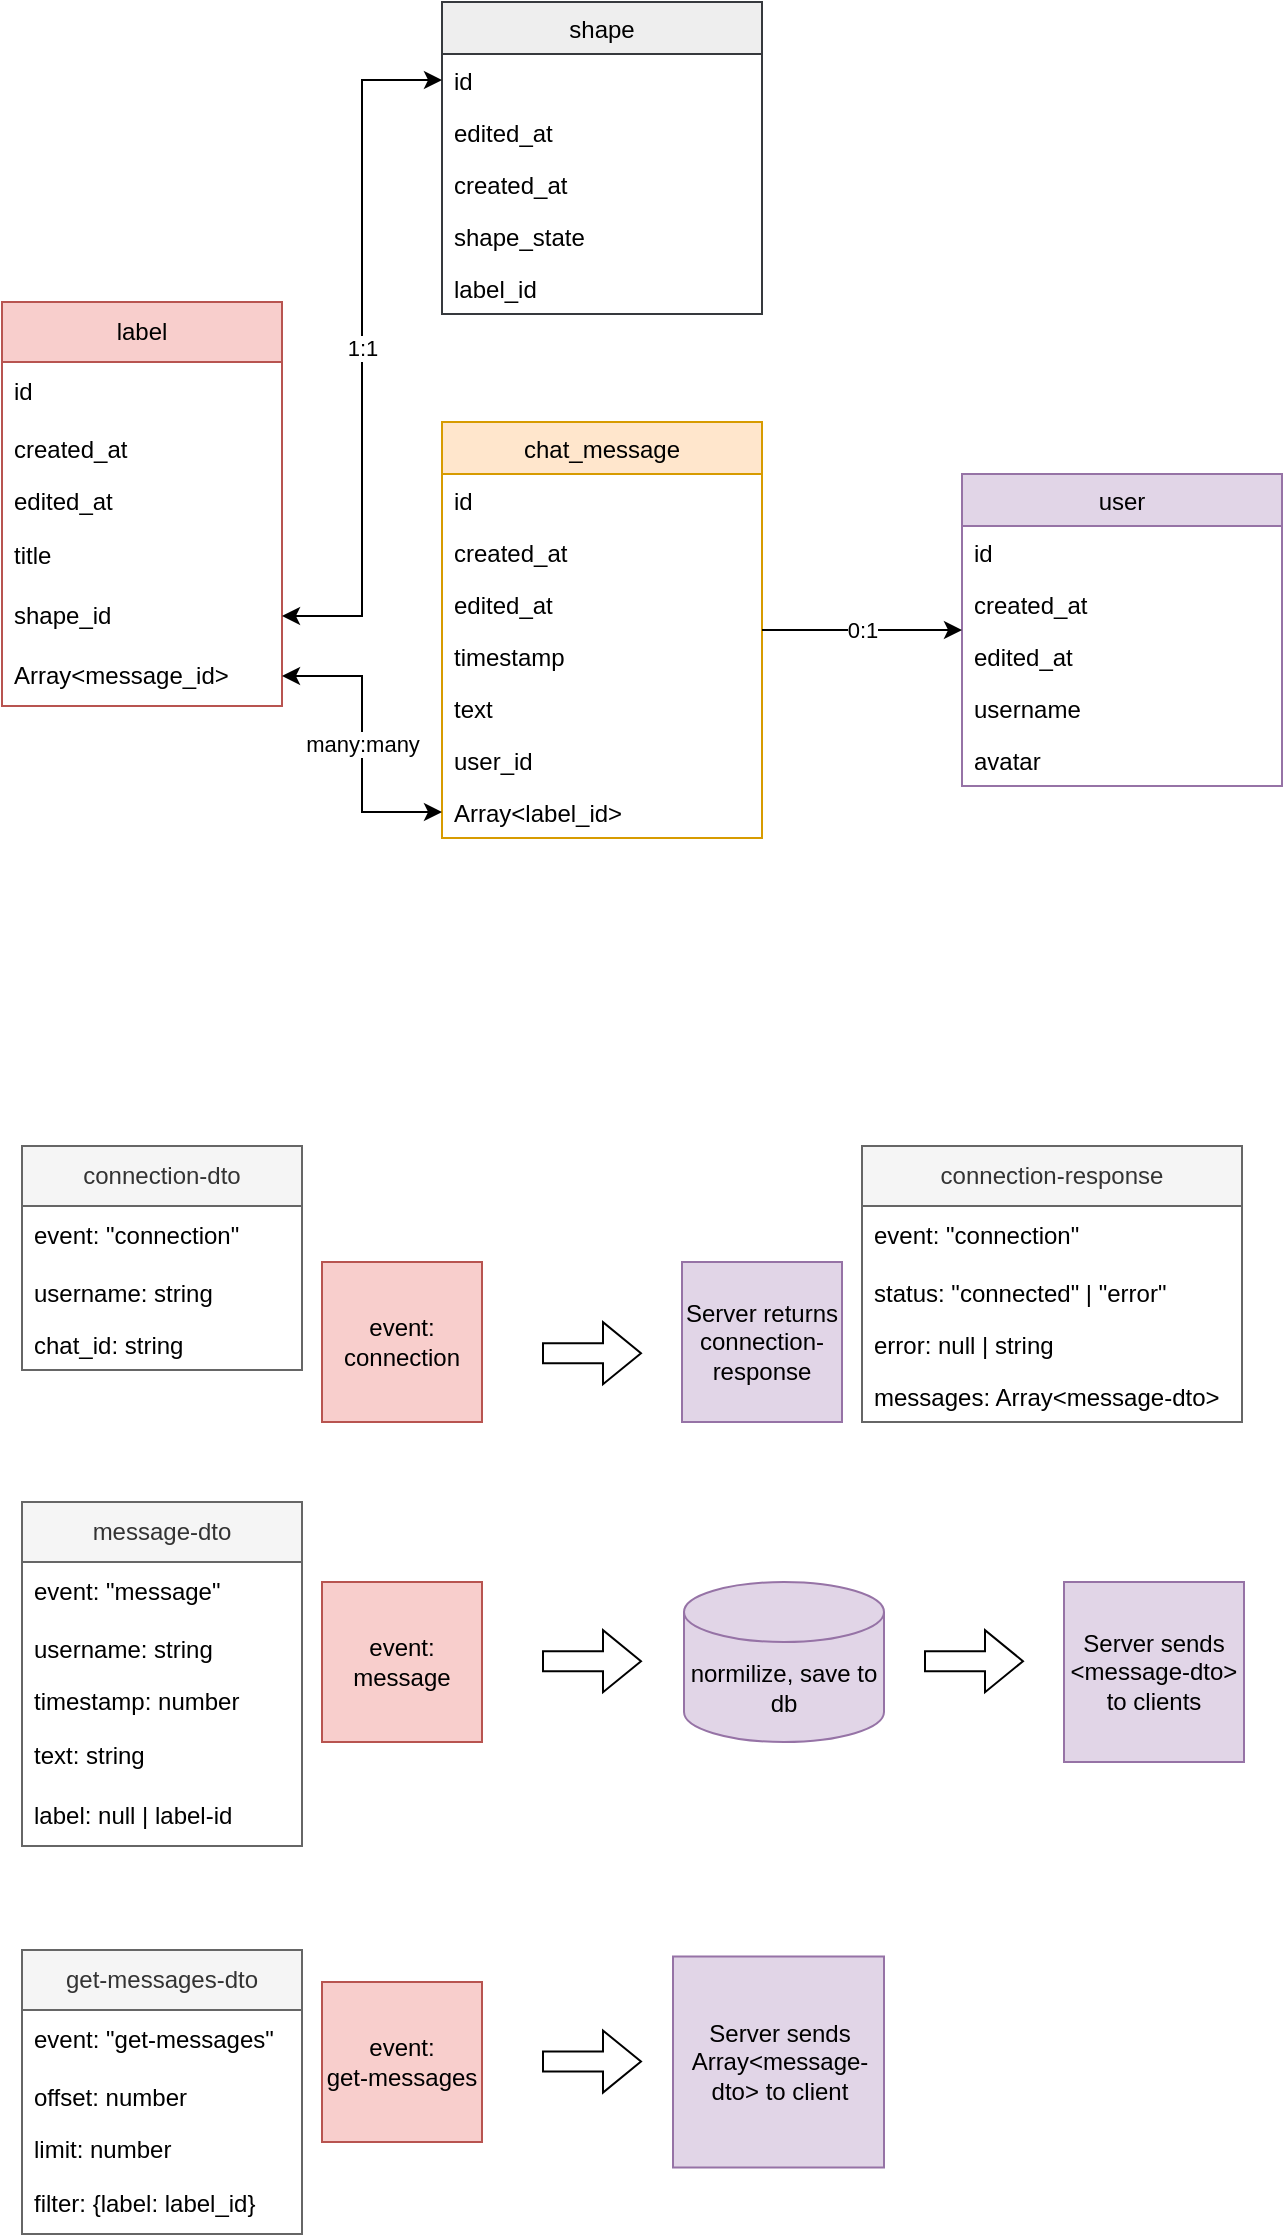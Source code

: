 <mxfile version="21.6.8" type="github">
  <diagram id="C5RBs43oDa-KdzZeNtuy" name="Page-1">
    <mxGraphModel dx="2131" dy="682" grid="1" gridSize="10" guides="1" tooltips="1" connect="1" arrows="1" fold="1" page="1" pageScale="1" pageWidth="827" pageHeight="1169" math="0" shadow="0">
      <root>
        <mxCell id="WIyWlLk6GJQsqaUBKTNV-0" />
        <mxCell id="WIyWlLk6GJQsqaUBKTNV-1" parent="WIyWlLk6GJQsqaUBKTNV-0" />
        <mxCell id="zkfFHV4jXpPFQw0GAbJ--0" value="chat_message" style="swimlane;fontStyle=0;align=center;verticalAlign=top;childLayout=stackLayout;horizontal=1;startSize=26;horizontalStack=0;resizeParent=1;resizeLast=0;collapsible=1;marginBottom=0;rounded=0;shadow=0;strokeWidth=1;fillColor=#ffe6cc;strokeColor=#d79b00;" parent="WIyWlLk6GJQsqaUBKTNV-1" vertex="1">
          <mxGeometry x="150" y="440" width="160" height="208" as="geometry">
            <mxRectangle x="230" y="140" width="160" height="26" as="alternateBounds" />
          </mxGeometry>
        </mxCell>
        <mxCell id="zkfFHV4jXpPFQw0GAbJ--1" value="id" style="text;align=left;verticalAlign=top;spacingLeft=4;spacingRight=4;overflow=hidden;rotatable=0;points=[[0,0.5],[1,0.5]];portConstraint=eastwest;" parent="zkfFHV4jXpPFQw0GAbJ--0" vertex="1">
          <mxGeometry y="26" width="160" height="26" as="geometry" />
        </mxCell>
        <mxCell id="CpKCATdhA_jknNMAmvIk-23" value="created_at" style="text;align=left;verticalAlign=top;spacingLeft=4;spacingRight=4;overflow=hidden;rotatable=0;points=[[0,0.5],[1,0.5]];portConstraint=eastwest;rounded=0;shadow=0;html=0;" parent="zkfFHV4jXpPFQw0GAbJ--0" vertex="1">
          <mxGeometry y="52" width="160" height="26" as="geometry" />
        </mxCell>
        <mxCell id="CpKCATdhA_jknNMAmvIk-24" value="edited_at" style="text;align=left;verticalAlign=top;spacingLeft=4;spacingRight=4;overflow=hidden;rotatable=0;points=[[0,0.5],[1,0.5]];portConstraint=eastwest;rounded=0;shadow=0;html=0;" parent="zkfFHV4jXpPFQw0GAbJ--0" vertex="1">
          <mxGeometry y="78" width="160" height="26" as="geometry" />
        </mxCell>
        <mxCell id="QtKT-6Kx8_GbzRboPZ4R-0" value="timestamp" style="text;align=left;verticalAlign=top;spacingLeft=4;spacingRight=4;overflow=hidden;rotatable=0;points=[[0,0.5],[1,0.5]];portConstraint=eastwest;rounded=0;shadow=0;html=0;" parent="zkfFHV4jXpPFQw0GAbJ--0" vertex="1">
          <mxGeometry y="104" width="160" height="26" as="geometry" />
        </mxCell>
        <mxCell id="zkfFHV4jXpPFQw0GAbJ--3" value="text" style="text;align=left;verticalAlign=top;spacingLeft=4;spacingRight=4;overflow=hidden;rotatable=0;points=[[0,0.5],[1,0.5]];portConstraint=eastwest;rounded=0;shadow=0;html=0;" parent="zkfFHV4jXpPFQw0GAbJ--0" vertex="1">
          <mxGeometry y="130" width="160" height="26" as="geometry" />
        </mxCell>
        <mxCell id="zkfFHV4jXpPFQw0GAbJ--2" value="user_id" style="text;align=left;verticalAlign=top;spacingLeft=4;spacingRight=4;overflow=hidden;rotatable=0;points=[[0,0.5],[1,0.5]];portConstraint=eastwest;rounded=0;shadow=0;html=0;strokeColor=none;fillColor=none;" parent="zkfFHV4jXpPFQw0GAbJ--0" vertex="1">
          <mxGeometry y="156" width="160" height="26" as="geometry" />
        </mxCell>
        <mxCell id="CpKCATdhA_jknNMAmvIk-0" value="Array&lt;label_id&gt;" style="text;align=left;verticalAlign=top;spacingLeft=4;spacingRight=4;overflow=hidden;rotatable=0;points=[[0,0.5],[1,0.5]];portConstraint=eastwest;rounded=0;shadow=0;html=0;fillColor=none;strokeColor=none;" parent="zkfFHV4jXpPFQw0GAbJ--0" vertex="1">
          <mxGeometry y="182" width="160" height="26" as="geometry" />
        </mxCell>
        <mxCell id="zkfFHV4jXpPFQw0GAbJ--17" value="user" style="swimlane;fontStyle=0;align=center;verticalAlign=top;childLayout=stackLayout;horizontal=1;startSize=26;horizontalStack=0;resizeParent=1;resizeLast=0;collapsible=1;marginBottom=0;rounded=0;shadow=0;strokeWidth=1;fillColor=#e1d5e7;strokeColor=#9673a6;" parent="WIyWlLk6GJQsqaUBKTNV-1" vertex="1">
          <mxGeometry x="410" y="466" width="160" height="156" as="geometry">
            <mxRectangle x="550" y="140" width="160" height="26" as="alternateBounds" />
          </mxGeometry>
        </mxCell>
        <mxCell id="zkfFHV4jXpPFQw0GAbJ--18" value="id" style="text;align=left;verticalAlign=top;spacingLeft=4;spacingRight=4;overflow=hidden;rotatable=0;points=[[0,0.5],[1,0.5]];portConstraint=eastwest;strokeColor=none;" parent="zkfFHV4jXpPFQw0GAbJ--17" vertex="1">
          <mxGeometry y="26" width="160" height="26" as="geometry" />
        </mxCell>
        <mxCell id="CpKCATdhA_jknNMAmvIk-27" value="created_at" style="text;align=left;verticalAlign=top;spacingLeft=4;spacingRight=4;overflow=hidden;rotatable=0;points=[[0,0.5],[1,0.5]];portConstraint=eastwest;rounded=0;shadow=0;html=0;" parent="zkfFHV4jXpPFQw0GAbJ--17" vertex="1">
          <mxGeometry y="52" width="160" height="26" as="geometry" />
        </mxCell>
        <mxCell id="CpKCATdhA_jknNMAmvIk-28" value="edited_at" style="text;align=left;verticalAlign=top;spacingLeft=4;spacingRight=4;overflow=hidden;rotatable=0;points=[[0,0.5],[1,0.5]];portConstraint=eastwest;rounded=0;shadow=0;html=0;" parent="zkfFHV4jXpPFQw0GAbJ--17" vertex="1">
          <mxGeometry y="78" width="160" height="26" as="geometry" />
        </mxCell>
        <mxCell id="zkfFHV4jXpPFQw0GAbJ--19" value="username" style="text;align=left;verticalAlign=top;spacingLeft=4;spacingRight=4;overflow=hidden;rotatable=0;points=[[0,0.5],[1,0.5]];portConstraint=eastwest;rounded=0;shadow=0;html=0;" parent="zkfFHV4jXpPFQw0GAbJ--17" vertex="1">
          <mxGeometry y="104" width="160" height="26" as="geometry" />
        </mxCell>
        <mxCell id="zkfFHV4jXpPFQw0GAbJ--20" value="avatar" style="text;align=left;verticalAlign=top;spacingLeft=4;spacingRight=4;overflow=hidden;rotatable=0;points=[[0,0.5],[1,0.5]];portConstraint=eastwest;rounded=0;shadow=0;html=0;" parent="zkfFHV4jXpPFQw0GAbJ--17" vertex="1">
          <mxGeometry y="130" width="160" height="26" as="geometry" />
        </mxCell>
        <mxCell id="CpKCATdhA_jknNMAmvIk-3" value="" style="orthogonalLoop=1;jettySize=auto;html=1;rounded=0;" parent="WIyWlLk6GJQsqaUBKTNV-1" source="zkfFHV4jXpPFQw0GAbJ--0" target="zkfFHV4jXpPFQw0GAbJ--17" edge="1">
          <mxGeometry width="80" relative="1" as="geometry">
            <mxPoint x="330" y="540" as="sourcePoint" />
            <mxPoint x="410" y="540" as="targetPoint" />
          </mxGeometry>
        </mxCell>
        <mxCell id="CpKCATdhA_jknNMAmvIk-5" value="0:1" style="edgeLabel;html=1;align=center;verticalAlign=middle;resizable=0;points=[];" parent="CpKCATdhA_jknNMAmvIk-3" vertex="1" connectable="0">
          <mxGeometry relative="1" as="geometry">
            <mxPoint as="offset" />
          </mxGeometry>
        </mxCell>
        <mxCell id="CpKCATdhA_jknNMAmvIk-6" value="label" style="swimlane;fontStyle=0;childLayout=stackLayout;horizontal=1;startSize=30;horizontalStack=0;resizeParent=1;resizeParentMax=0;resizeLast=0;collapsible=1;marginBottom=0;whiteSpace=wrap;html=1;fillColor=#f8cecc;strokeColor=#b85450;" parent="WIyWlLk6GJQsqaUBKTNV-1" vertex="1">
          <mxGeometry x="-70" y="380" width="140" height="202" as="geometry">
            <mxRectangle x="10" y="160" width="70" height="30" as="alternateBounds" />
          </mxGeometry>
        </mxCell>
        <mxCell id="CpKCATdhA_jknNMAmvIk-7" value="id" style="text;strokeColor=none;fillColor=none;align=left;verticalAlign=middle;spacingLeft=4;spacingRight=4;overflow=hidden;points=[[0,0.5],[1,0.5]];portConstraint=eastwest;rotatable=0;whiteSpace=wrap;html=1;" parent="CpKCATdhA_jknNMAmvIk-6" vertex="1">
          <mxGeometry y="30" width="140" height="30" as="geometry" />
        </mxCell>
        <mxCell id="CpKCATdhA_jknNMAmvIk-25" value="created_at" style="text;align=left;verticalAlign=top;spacingLeft=4;spacingRight=4;overflow=hidden;rotatable=0;points=[[0,0.5],[1,0.5]];portConstraint=eastwest;rounded=0;shadow=0;html=0;" parent="CpKCATdhA_jknNMAmvIk-6" vertex="1">
          <mxGeometry y="60" width="140" height="26" as="geometry" />
        </mxCell>
        <mxCell id="CpKCATdhA_jknNMAmvIk-26" value="edited_at" style="text;align=left;verticalAlign=top;spacingLeft=4;spacingRight=4;overflow=hidden;rotatable=0;points=[[0,0.5],[1,0.5]];portConstraint=eastwest;rounded=0;shadow=0;html=0;" parent="CpKCATdhA_jknNMAmvIk-6" vertex="1">
          <mxGeometry y="86" width="140" height="26" as="geometry" />
        </mxCell>
        <mxCell id="CpKCATdhA_jknNMAmvIk-8" value="title" style="text;strokeColor=none;fillColor=none;align=left;verticalAlign=middle;spacingLeft=4;spacingRight=4;overflow=hidden;points=[[0,0.5],[1,0.5]];portConstraint=eastwest;rotatable=0;whiteSpace=wrap;html=1;" parent="CpKCATdhA_jknNMAmvIk-6" vertex="1">
          <mxGeometry y="112" width="140" height="30" as="geometry" />
        </mxCell>
        <mxCell id="CpKCATdhA_jknNMAmvIk-9" value="shape_id" style="text;strokeColor=none;fillColor=none;align=left;verticalAlign=middle;spacingLeft=4;spacingRight=4;overflow=hidden;points=[[0,0.5],[1,0.5]];portConstraint=eastwest;rotatable=0;whiteSpace=wrap;html=1;" parent="CpKCATdhA_jknNMAmvIk-6" vertex="1">
          <mxGeometry y="142" width="140" height="30" as="geometry" />
        </mxCell>
        <mxCell id="CpKCATdhA_jknNMAmvIk-10" value="Array&amp;lt;message_id&amp;gt;" style="text;strokeColor=none;fillColor=none;align=left;verticalAlign=middle;spacingLeft=4;spacingRight=4;overflow=hidden;points=[[0,0.5],[1,0.5]];portConstraint=eastwest;rotatable=0;whiteSpace=wrap;html=1;" parent="CpKCATdhA_jknNMAmvIk-6" vertex="1">
          <mxGeometry y="172" width="140" height="30" as="geometry" />
        </mxCell>
        <mxCell id="CpKCATdhA_jknNMAmvIk-14" value="" style="endArrow=classic;startArrow=classic;html=1;rounded=0;edgeStyle=elbowEdgeStyle;entryX=0;entryY=0.5;entryDx=0;entryDy=0;" parent="WIyWlLk6GJQsqaUBKTNV-1" source="CpKCATdhA_jknNMAmvIk-10" target="CpKCATdhA_jknNMAmvIk-0" edge="1">
          <mxGeometry width="50" height="50" relative="1" as="geometry">
            <mxPoint x="310" y="560" as="sourcePoint" />
            <mxPoint x="360" y="510" as="targetPoint" />
          </mxGeometry>
        </mxCell>
        <mxCell id="CpKCATdhA_jknNMAmvIk-15" value="many:many" style="edgeLabel;html=1;align=center;verticalAlign=middle;resizable=0;points=[];" parent="CpKCATdhA_jknNMAmvIk-14" vertex="1" connectable="0">
          <mxGeometry relative="1" as="geometry">
            <mxPoint as="offset" />
          </mxGeometry>
        </mxCell>
        <mxCell id="CpKCATdhA_jknNMAmvIk-16" value="shape" style="swimlane;fontStyle=0;align=center;verticalAlign=top;childLayout=stackLayout;horizontal=1;startSize=26;horizontalStack=0;resizeParent=1;resizeLast=0;collapsible=1;marginBottom=0;rounded=0;shadow=0;strokeWidth=1;fillColor=#eeeeee;strokeColor=#36393d;" parent="WIyWlLk6GJQsqaUBKTNV-1" vertex="1">
          <mxGeometry x="150" y="230" width="160" height="156" as="geometry">
            <mxRectangle x="550" y="140" width="160" height="26" as="alternateBounds" />
          </mxGeometry>
        </mxCell>
        <mxCell id="CpKCATdhA_jknNMAmvIk-17" value="id" style="text;align=left;verticalAlign=top;spacingLeft=4;spacingRight=4;overflow=hidden;rotatable=0;points=[[0,0.5],[1,0.5]];portConstraint=eastwest;strokeColor=none;" parent="CpKCATdhA_jknNMAmvIk-16" vertex="1">
          <mxGeometry y="26" width="160" height="26" as="geometry" />
        </mxCell>
        <mxCell id="CpKCATdhA_jknNMAmvIk-30" value="edited_at" style="text;align=left;verticalAlign=top;spacingLeft=4;spacingRight=4;overflow=hidden;rotatable=0;points=[[0,0.5],[1,0.5]];portConstraint=eastwest;rounded=0;shadow=0;html=0;" parent="CpKCATdhA_jknNMAmvIk-16" vertex="1">
          <mxGeometry y="52" width="160" height="26" as="geometry" />
        </mxCell>
        <mxCell id="CpKCATdhA_jknNMAmvIk-29" value="created_at" style="text;align=left;verticalAlign=top;spacingLeft=4;spacingRight=4;overflow=hidden;rotatable=0;points=[[0,0.5],[1,0.5]];portConstraint=eastwest;rounded=0;shadow=0;html=0;" parent="CpKCATdhA_jknNMAmvIk-16" vertex="1">
          <mxGeometry y="78" width="160" height="26" as="geometry" />
        </mxCell>
        <mxCell id="CpKCATdhA_jknNMAmvIk-19" value="shape_state" style="text;align=left;verticalAlign=top;spacingLeft=4;spacingRight=4;overflow=hidden;rotatable=0;points=[[0,0.5],[1,0.5]];portConstraint=eastwest;rounded=0;shadow=0;html=0;" parent="CpKCATdhA_jknNMAmvIk-16" vertex="1">
          <mxGeometry y="104" width="160" height="26" as="geometry" />
        </mxCell>
        <mxCell id="CpKCATdhA_jknNMAmvIk-18" value="label_id" style="text;align=left;verticalAlign=top;spacingLeft=4;spacingRight=4;overflow=hidden;rotatable=0;points=[[0,0.5],[1,0.5]];portConstraint=eastwest;rounded=0;shadow=0;html=0;" parent="CpKCATdhA_jknNMAmvIk-16" vertex="1">
          <mxGeometry y="130" width="160" height="26" as="geometry" />
        </mxCell>
        <mxCell id="CpKCATdhA_jknNMAmvIk-21" value="" style="endArrow=classic;startArrow=classic;html=1;rounded=0;entryX=0;entryY=0.5;entryDx=0;entryDy=0;edgeStyle=elbowEdgeStyle;" parent="WIyWlLk6GJQsqaUBKTNV-1" source="CpKCATdhA_jknNMAmvIk-9" target="CpKCATdhA_jknNMAmvIk-17" edge="1">
          <mxGeometry width="50" height="50" relative="1" as="geometry">
            <mxPoint x="310" y="560" as="sourcePoint" />
            <mxPoint x="360" y="510" as="targetPoint" />
          </mxGeometry>
        </mxCell>
        <mxCell id="CpKCATdhA_jknNMAmvIk-22" value="1:1" style="edgeLabel;html=1;align=center;verticalAlign=middle;resizable=0;points=[];" parent="CpKCATdhA_jknNMAmvIk-21" vertex="1" connectable="0">
          <mxGeometry relative="1" as="geometry">
            <mxPoint as="offset" />
          </mxGeometry>
        </mxCell>
        <mxCell id="QtKT-6Kx8_GbzRboPZ4R-20" value="connection-dto" style="swimlane;fontStyle=0;childLayout=stackLayout;horizontal=1;startSize=30;horizontalStack=0;resizeParent=1;resizeParentMax=0;resizeLast=0;collapsible=1;marginBottom=0;whiteSpace=wrap;html=1;fillColor=#f5f5f5;strokeColor=#666666;fontColor=#333333;" parent="WIyWlLk6GJQsqaUBKTNV-1" vertex="1">
          <mxGeometry x="-60" y="802" width="140" height="112" as="geometry">
            <mxRectangle x="40" y="484" width="120" height="30" as="alternateBounds" />
          </mxGeometry>
        </mxCell>
        <mxCell id="QtKT-6Kx8_GbzRboPZ4R-21" value="event: &quot;connection&quot;" style="text;strokeColor=none;fillColor=none;align=left;verticalAlign=middle;spacingLeft=4;spacingRight=4;overflow=hidden;points=[[0,0.5],[1,0.5]];portConstraint=eastwest;rotatable=0;whiteSpace=wrap;html=1;" parent="QtKT-6Kx8_GbzRboPZ4R-20" vertex="1">
          <mxGeometry y="30" width="140" height="30" as="geometry" />
        </mxCell>
        <mxCell id="QtKT-6Kx8_GbzRboPZ4R-22" value="username: string" style="text;align=left;verticalAlign=top;spacingLeft=4;spacingRight=4;overflow=hidden;rotatable=0;points=[[0,0.5],[1,0.5]];portConstraint=eastwest;rounded=0;shadow=0;html=0;" parent="QtKT-6Kx8_GbzRboPZ4R-20" vertex="1">
          <mxGeometry y="60" width="140" height="26" as="geometry" />
        </mxCell>
        <mxCell id="QtKT-6Kx8_GbzRboPZ4R-23" value="chat_id: string" style="text;align=left;verticalAlign=top;spacingLeft=4;spacingRight=4;overflow=hidden;rotatable=0;points=[[0,0.5],[1,0.5]];portConstraint=eastwest;rounded=0;shadow=0;html=0;" parent="QtKT-6Kx8_GbzRboPZ4R-20" vertex="1">
          <mxGeometry y="86" width="140" height="26" as="geometry" />
        </mxCell>
        <mxCell id="QtKT-6Kx8_GbzRboPZ4R-24" value="message-dto" style="swimlane;fontStyle=0;childLayout=stackLayout;horizontal=1;startSize=30;horizontalStack=0;resizeParent=1;resizeParentMax=0;resizeLast=0;collapsible=1;marginBottom=0;whiteSpace=wrap;html=1;fillColor=#f5f5f5;strokeColor=#666666;fontColor=#333333;" parent="WIyWlLk6GJQsqaUBKTNV-1" vertex="1">
          <mxGeometry x="-60" y="980" width="140" height="172" as="geometry" />
        </mxCell>
        <mxCell id="QtKT-6Kx8_GbzRboPZ4R-25" value="event: &quot;message&quot;" style="text;strokeColor=none;fillColor=none;align=left;verticalAlign=middle;spacingLeft=4;spacingRight=4;overflow=hidden;points=[[0,0.5],[1,0.5]];portConstraint=eastwest;rotatable=0;whiteSpace=wrap;html=1;" parent="QtKT-6Kx8_GbzRboPZ4R-24" vertex="1">
          <mxGeometry y="30" width="140" height="30" as="geometry" />
        </mxCell>
        <mxCell id="QtKT-6Kx8_GbzRboPZ4R-26" value="username: string" style="text;align=left;verticalAlign=top;spacingLeft=4;spacingRight=4;overflow=hidden;rotatable=0;points=[[0,0.5],[1,0.5]];portConstraint=eastwest;rounded=0;shadow=0;html=0;" parent="QtKT-6Kx8_GbzRboPZ4R-24" vertex="1">
          <mxGeometry y="60" width="140" height="26" as="geometry" />
        </mxCell>
        <mxCell id="QtKT-6Kx8_GbzRboPZ4R-27" value="timestamp: number" style="text;align=left;verticalAlign=top;spacingLeft=4;spacingRight=4;overflow=hidden;rotatable=0;points=[[0,0.5],[1,0.5]];portConstraint=eastwest;rounded=0;shadow=0;html=0;" parent="QtKT-6Kx8_GbzRboPZ4R-24" vertex="1">
          <mxGeometry y="86" width="140" height="26" as="geometry" />
        </mxCell>
        <mxCell id="QtKT-6Kx8_GbzRboPZ4R-28" value="text: string" style="text;strokeColor=none;fillColor=none;align=left;verticalAlign=middle;spacingLeft=4;spacingRight=4;overflow=hidden;points=[[0,0.5],[1,0.5]];portConstraint=eastwest;rotatable=0;whiteSpace=wrap;html=1;" parent="QtKT-6Kx8_GbzRboPZ4R-24" vertex="1">
          <mxGeometry y="112" width="140" height="30" as="geometry" />
        </mxCell>
        <mxCell id="QtKT-6Kx8_GbzRboPZ4R-40" value="label: null | label-id" style="text;strokeColor=none;fillColor=none;align=left;verticalAlign=middle;spacingLeft=4;spacingRight=4;overflow=hidden;points=[[0,0.5],[1,0.5]];portConstraint=eastwest;rotatable=0;whiteSpace=wrap;html=1;" parent="QtKT-6Kx8_GbzRboPZ4R-24" vertex="1">
          <mxGeometry y="142" width="140" height="30" as="geometry" />
        </mxCell>
        <mxCell id="QtKT-6Kx8_GbzRboPZ4R-34" value="connection-response" style="swimlane;fontStyle=0;childLayout=stackLayout;horizontal=1;startSize=30;horizontalStack=0;resizeParent=1;resizeParentMax=0;resizeLast=0;collapsible=1;marginBottom=0;whiteSpace=wrap;html=1;fillColor=#f5f5f5;strokeColor=#666666;fontColor=#333333;" parent="WIyWlLk6GJQsqaUBKTNV-1" vertex="1">
          <mxGeometry x="360" y="802" width="190" height="138" as="geometry">
            <mxRectangle x="40" y="484" width="120" height="30" as="alternateBounds" />
          </mxGeometry>
        </mxCell>
        <mxCell id="QtKT-6Kx8_GbzRboPZ4R-35" value="event: &quot;connection&quot;" style="text;strokeColor=none;fillColor=none;align=left;verticalAlign=middle;spacingLeft=4;spacingRight=4;overflow=hidden;points=[[0,0.5],[1,0.5]];portConstraint=eastwest;rotatable=0;whiteSpace=wrap;html=1;" parent="QtKT-6Kx8_GbzRboPZ4R-34" vertex="1">
          <mxGeometry y="30" width="190" height="30" as="geometry" />
        </mxCell>
        <mxCell id="QtKT-6Kx8_GbzRboPZ4R-36" value="status: &quot;connected&quot; | &quot;error&quot;" style="text;align=left;verticalAlign=top;spacingLeft=4;spacingRight=4;overflow=hidden;rotatable=0;points=[[0,0.5],[1,0.5]];portConstraint=eastwest;rounded=0;shadow=0;html=0;" parent="QtKT-6Kx8_GbzRboPZ4R-34" vertex="1">
          <mxGeometry y="60" width="190" height="26" as="geometry" />
        </mxCell>
        <mxCell id="QtKT-6Kx8_GbzRboPZ4R-38" value="error: null | string" style="text;align=left;verticalAlign=top;spacingLeft=4;spacingRight=4;overflow=hidden;rotatable=0;points=[[0,0.5],[1,0.5]];portConstraint=eastwest;rounded=0;shadow=0;html=0;" parent="QtKT-6Kx8_GbzRboPZ4R-34" vertex="1">
          <mxGeometry y="86" width="190" height="26" as="geometry" />
        </mxCell>
        <mxCell id="QtKT-6Kx8_GbzRboPZ4R-41" value="messages: Array&lt;message-dto&gt;" style="text;align=left;verticalAlign=top;spacingLeft=4;spacingRight=4;overflow=hidden;rotatable=0;points=[[0,0.5],[1,0.5]];portConstraint=eastwest;rounded=0;shadow=0;html=0;" parent="QtKT-6Kx8_GbzRboPZ4R-34" vertex="1">
          <mxGeometry y="112" width="190" height="26" as="geometry" />
        </mxCell>
        <mxCell id="QtKT-6Kx8_GbzRboPZ4R-42" value="get-messages-dto" style="swimlane;fontStyle=0;childLayout=stackLayout;horizontal=1;startSize=30;horizontalStack=0;resizeParent=1;resizeParentMax=0;resizeLast=0;collapsible=1;marginBottom=0;whiteSpace=wrap;html=1;fillColor=#f5f5f5;strokeColor=#666666;fontColor=#333333;" parent="WIyWlLk6GJQsqaUBKTNV-1" vertex="1">
          <mxGeometry x="-60" y="1204" width="140" height="142" as="geometry" />
        </mxCell>
        <mxCell id="QtKT-6Kx8_GbzRboPZ4R-43" value="event: &quot;get-messages&quot;" style="text;strokeColor=none;fillColor=none;align=left;verticalAlign=middle;spacingLeft=4;spacingRight=4;overflow=hidden;points=[[0,0.5],[1,0.5]];portConstraint=eastwest;rotatable=0;whiteSpace=wrap;html=1;" parent="QtKT-6Kx8_GbzRboPZ4R-42" vertex="1">
          <mxGeometry y="30" width="140" height="30" as="geometry" />
        </mxCell>
        <mxCell id="QtKT-6Kx8_GbzRboPZ4R-44" value="offset: number" style="text;align=left;verticalAlign=top;spacingLeft=4;spacingRight=4;overflow=hidden;rotatable=0;points=[[0,0.5],[1,0.5]];portConstraint=eastwest;rounded=0;shadow=0;html=0;" parent="QtKT-6Kx8_GbzRboPZ4R-42" vertex="1">
          <mxGeometry y="60" width="140" height="26" as="geometry" />
        </mxCell>
        <mxCell id="QtKT-6Kx8_GbzRboPZ4R-45" value="limit: number" style="text;align=left;verticalAlign=top;spacingLeft=4;spacingRight=4;overflow=hidden;rotatable=0;points=[[0,0.5],[1,0.5]];portConstraint=eastwest;rounded=0;shadow=0;html=0;" parent="QtKT-6Kx8_GbzRboPZ4R-42" vertex="1">
          <mxGeometry y="86" width="140" height="26" as="geometry" />
        </mxCell>
        <mxCell id="QtKT-6Kx8_GbzRboPZ4R-68" value="filter: {label: label_id}" style="text;strokeColor=none;fillColor=none;align=left;verticalAlign=middle;spacingLeft=4;spacingRight=4;overflow=hidden;points=[[0,0.5],[1,0.5]];portConstraint=eastwest;rotatable=0;whiteSpace=wrap;html=1;" parent="QtKT-6Kx8_GbzRboPZ4R-42" vertex="1">
          <mxGeometry y="112" width="140" height="30" as="geometry" />
        </mxCell>
        <mxCell id="QtKT-6Kx8_GbzRboPZ4R-48" value="Server sends &amp;lt;message-dto&amp;gt; to clients" style="whiteSpace=wrap;html=1;aspect=fixed;fillColor=#e1d5e7;strokeColor=#9673a6;" parent="WIyWlLk6GJQsqaUBKTNV-1" vertex="1">
          <mxGeometry x="461" y="1020" width="90" height="90" as="geometry" />
        </mxCell>
        <mxCell id="QtKT-6Kx8_GbzRboPZ4R-49" value="normilize, save to db" style="shape=cylinder3;whiteSpace=wrap;html=1;boundedLbl=1;backgroundOutline=1;size=15;fillColor=#e1d5e7;strokeColor=#9673a6;" parent="WIyWlLk6GJQsqaUBKTNV-1" vertex="1">
          <mxGeometry x="271" y="1020" width="100" height="80" as="geometry" />
        </mxCell>
        <mxCell id="QtKT-6Kx8_GbzRboPZ4R-50" value="" style="shape=flexArrow;endArrow=classic;html=1;rounded=0;" parent="WIyWlLk6GJQsqaUBKTNV-1" edge="1">
          <mxGeometry width="50" height="50" relative="1" as="geometry">
            <mxPoint x="200" y="1059.6" as="sourcePoint" />
            <mxPoint x="250" y="1059.6" as="targetPoint" />
          </mxGeometry>
        </mxCell>
        <mxCell id="QtKT-6Kx8_GbzRboPZ4R-51" value="" style="shape=flexArrow;endArrow=classic;html=1;rounded=0;" parent="WIyWlLk6GJQsqaUBKTNV-1" edge="1">
          <mxGeometry width="50" height="50" relative="1" as="geometry">
            <mxPoint x="391" y="1059.6" as="sourcePoint" />
            <mxPoint x="441" y="1059.6" as="targetPoint" />
          </mxGeometry>
        </mxCell>
        <mxCell id="QtKT-6Kx8_GbzRboPZ4R-52" value="" style="shape=flexArrow;endArrow=classic;html=1;rounded=0;" parent="WIyWlLk6GJQsqaUBKTNV-1" edge="1">
          <mxGeometry width="50" height="50" relative="1" as="geometry">
            <mxPoint x="200" y="905.6" as="sourcePoint" />
            <mxPoint x="250" y="905.6" as="targetPoint" />
          </mxGeometry>
        </mxCell>
        <mxCell id="QtKT-6Kx8_GbzRboPZ4R-54" value="Server sends Array&amp;lt;message-dto&amp;gt; to client" style="whiteSpace=wrap;html=1;aspect=fixed;fillColor=#e1d5e7;strokeColor=#9673a6;" parent="WIyWlLk6GJQsqaUBKTNV-1" vertex="1">
          <mxGeometry x="265.5" y="1207.25" width="105.5" height="105.5" as="geometry" />
        </mxCell>
        <mxCell id="QtKT-6Kx8_GbzRboPZ4R-56" value="" style="shape=flexArrow;endArrow=classic;html=1;rounded=0;" parent="WIyWlLk6GJQsqaUBKTNV-1" edge="1">
          <mxGeometry width="50" height="50" relative="1" as="geometry">
            <mxPoint x="200" y="1259.79" as="sourcePoint" />
            <mxPoint x="250" y="1259.79" as="targetPoint" />
          </mxGeometry>
        </mxCell>
        <mxCell id="QtKT-6Kx8_GbzRboPZ4R-57" value="event: connection" style="whiteSpace=wrap;html=1;aspect=fixed;fillColor=#f8cecc;strokeColor=#b85450;" parent="WIyWlLk6GJQsqaUBKTNV-1" vertex="1">
          <mxGeometry x="90" y="860" width="80" height="80" as="geometry" />
        </mxCell>
        <mxCell id="QtKT-6Kx8_GbzRboPZ4R-58" value="Server returns connection-response" style="whiteSpace=wrap;html=1;aspect=fixed;fillColor=#e1d5e7;strokeColor=#9673a6;" parent="WIyWlLk6GJQsqaUBKTNV-1" vertex="1">
          <mxGeometry x="270" y="860" width="80" height="80" as="geometry" />
        </mxCell>
        <mxCell id="QtKT-6Kx8_GbzRboPZ4R-59" value="event:&lt;br&gt;message" style="whiteSpace=wrap;html=1;aspect=fixed;fillColor=#f8cecc;strokeColor=#b85450;" parent="WIyWlLk6GJQsqaUBKTNV-1" vertex="1">
          <mxGeometry x="90" y="1020" width="80" height="80" as="geometry" />
        </mxCell>
        <mxCell id="QtKT-6Kx8_GbzRboPZ4R-67" value="event:&lt;br&gt;get-messages" style="whiteSpace=wrap;html=1;aspect=fixed;fillColor=#f8cecc;strokeColor=#b85450;" parent="WIyWlLk6GJQsqaUBKTNV-1" vertex="1">
          <mxGeometry x="90" y="1220" width="80" height="80" as="geometry" />
        </mxCell>
      </root>
    </mxGraphModel>
  </diagram>
</mxfile>
